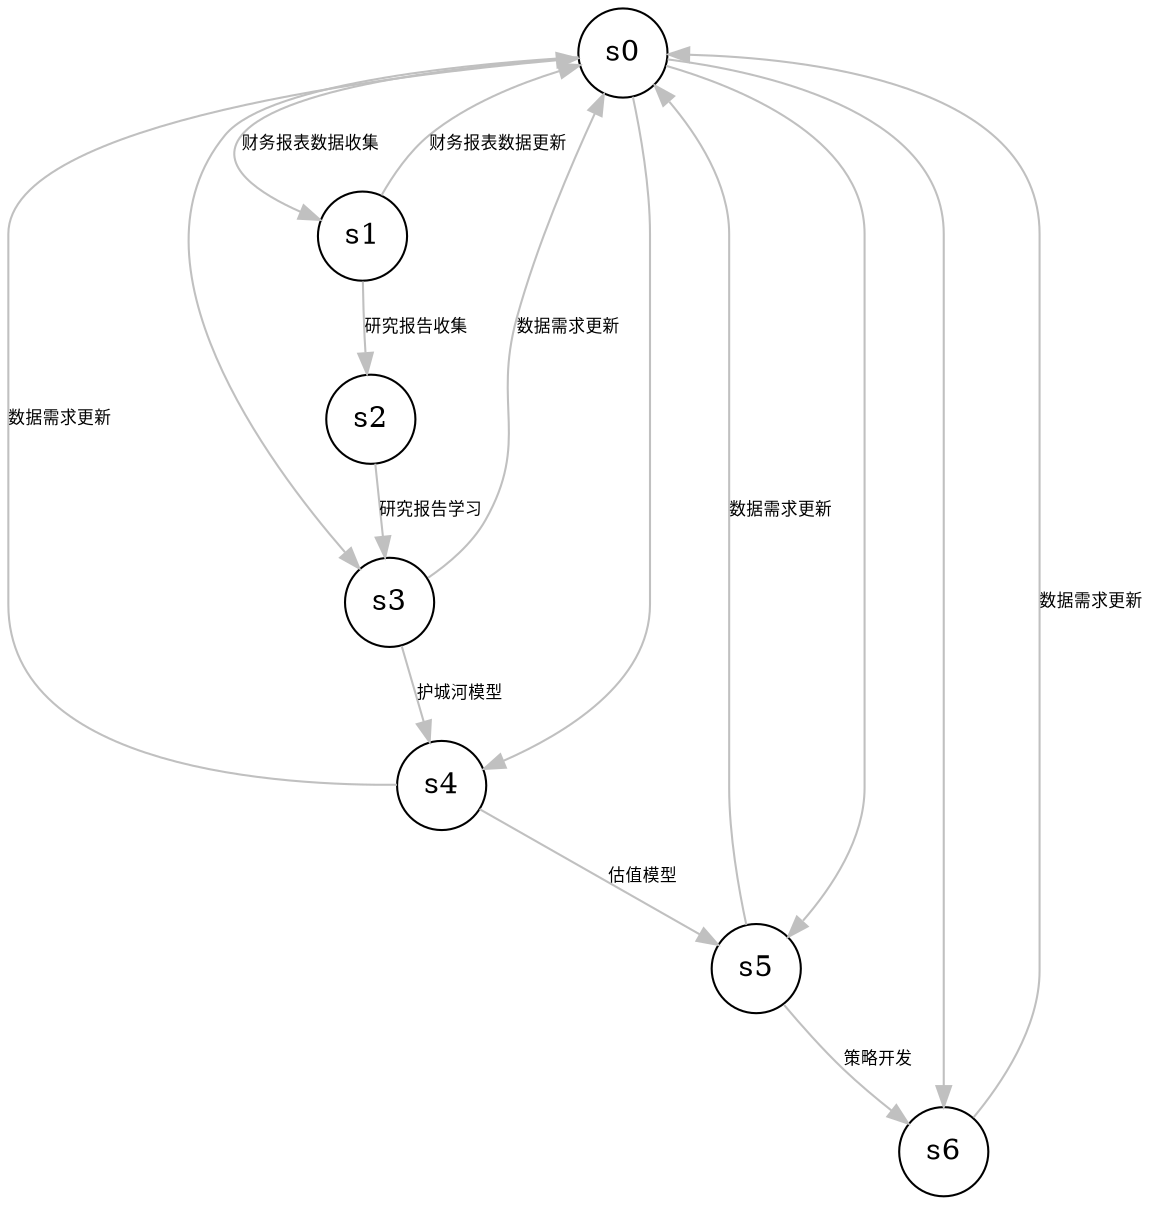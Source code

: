 digraph cwbbdot {
    rankdir=TD
    node [shape = circle]
    edge [color = grey; fontsize=8]
    s0 -> s1 [ label = 财务报表数据收集]
    s1 -> s0 [ label = 财务报表数据更新]
    s1 -> s2 [ label = 研究报告收集]
    s2 -> s3 [ label = 研究报告学习]
    s0 -> s3
    s3 -> s0 [ label = 数据需求更新]
    s3 -> s4 [ label = 护城河模型]
    s0 -> s4
    s4 -> s0 [ label = 数据需求更新]
    s4 -> s5 [ label = 估值模型]
    s0 -> s5
    s5 -> s0 [ label = 数据需求更新]
    s5 -> s6 [ label = 策略开发]
    s0 -> s6
    s6 -> s0 [ label = 数据需求更新]
}